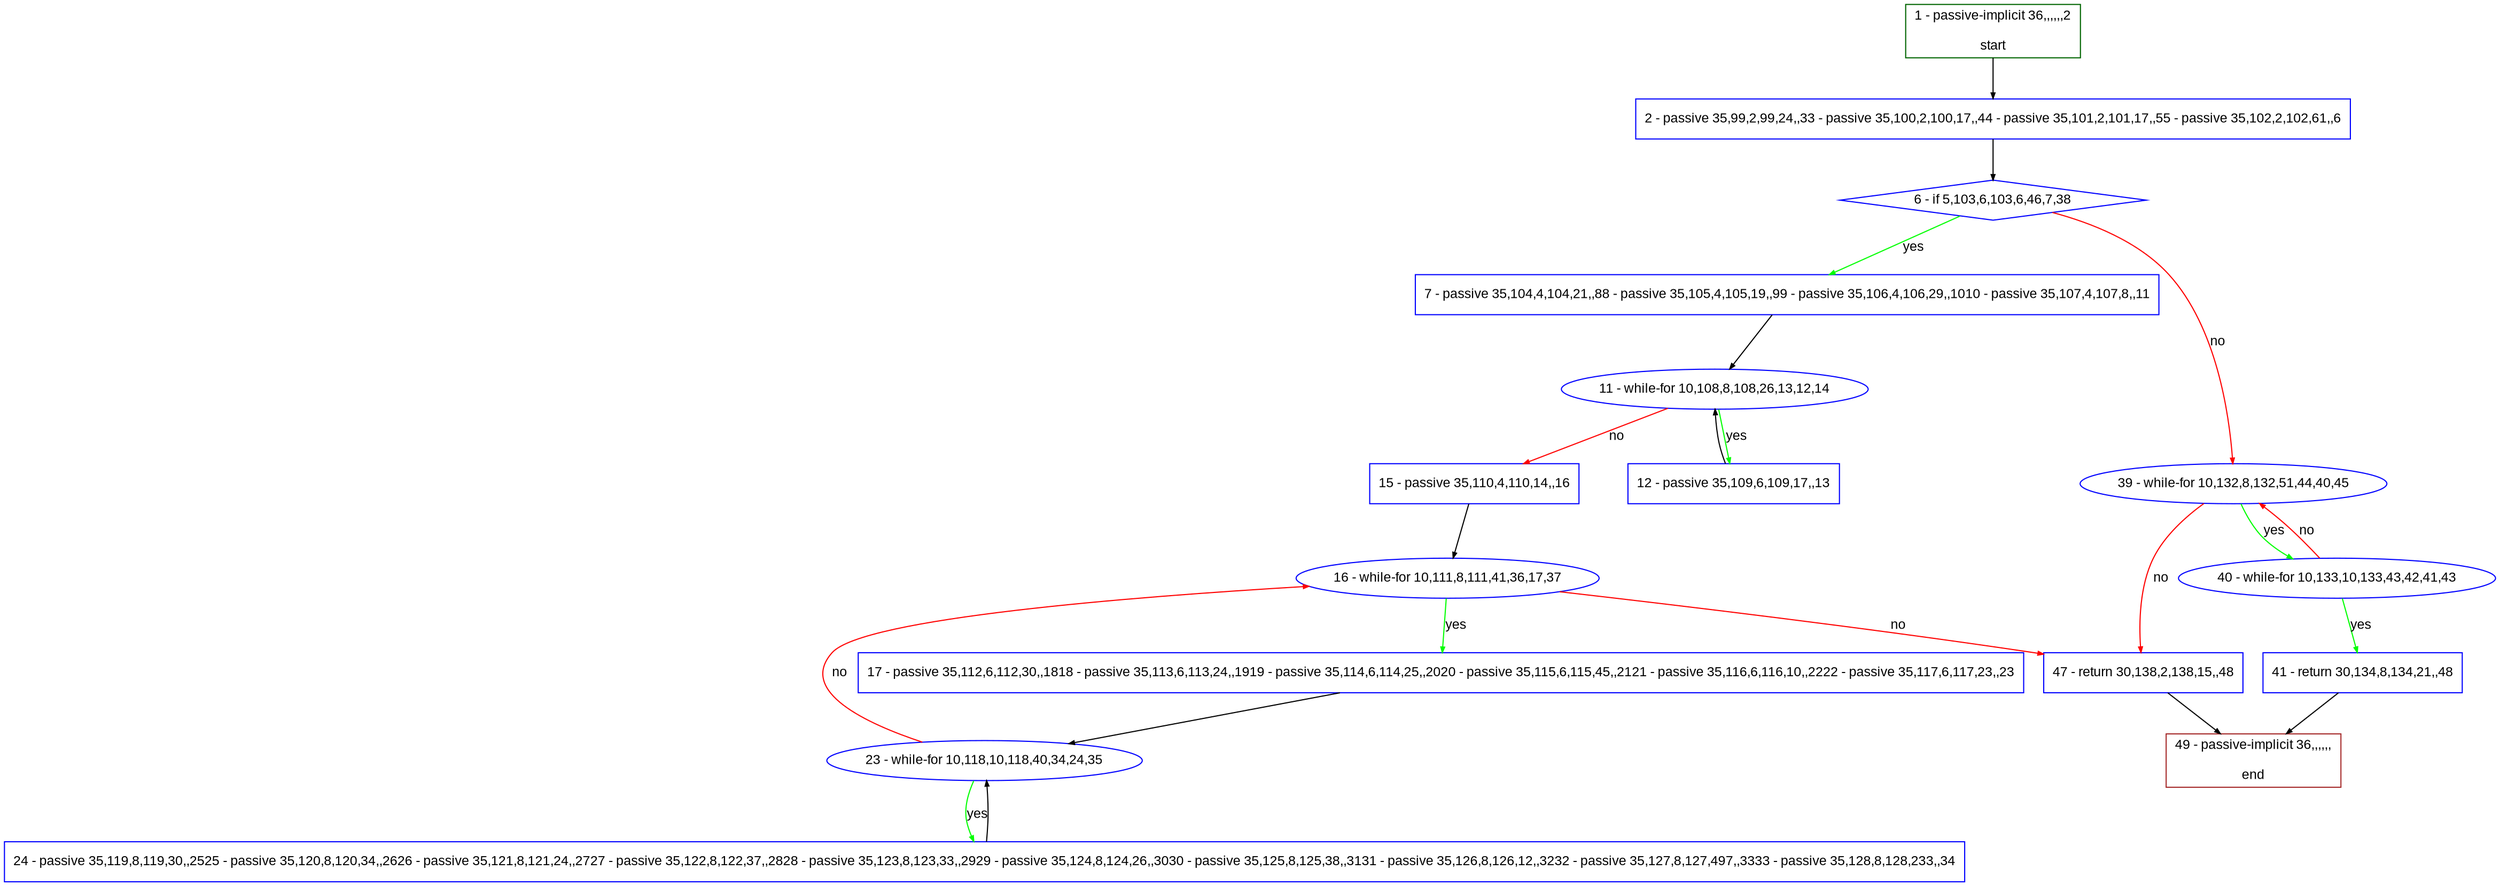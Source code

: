 digraph "" {
  graph [pack="true", label="", fontsize="12", packmode="clust", fontname="Arial", fillcolor="#FFFFCC", bgcolor="white", style="rounded,filled", compound="true"];
  node [node_initialized="no", label="", color="grey", fontsize="12", fillcolor="white", fontname="Arial", style="filled", shape="rectangle", compound="true", fixedsize="false"];
  edge [fontcolor="black", arrowhead="normal", arrowtail="none", arrowsize="0.5", ltail="", label="", color="black", fontsize="12", lhead="", fontname="Arial", dir="forward", compound="true"];
  __N1 [label="2 - passive 35,99,2,99,24,,33 - passive 35,100,2,100,17,,44 - passive 35,101,2,101,17,,55 - passive 35,102,2,102,61,,6", color="#0000ff", fillcolor="#ffffff", style="filled", shape="box"];
  __N2 [label="1 - passive-implicit 36,,,,,,2\n\nstart", color="#006400", fillcolor="#ffffff", style="filled", shape="box"];
  __N3 [label="6 - if 5,103,6,103,6,46,7,38", color="#0000ff", fillcolor="#ffffff", style="filled", shape="diamond"];
  __N4 [label="7 - passive 35,104,4,104,21,,88 - passive 35,105,4,105,19,,99 - passive 35,106,4,106,29,,1010 - passive 35,107,4,107,8,,11", color="#0000ff", fillcolor="#ffffff", style="filled", shape="box"];
  __N5 [label="39 - while-for 10,132,8,132,51,44,40,45", color="#0000ff", fillcolor="#ffffff", style="filled", shape="oval"];
  __N6 [label="11 - while-for 10,108,8,108,26,13,12,14", color="#0000ff", fillcolor="#ffffff", style="filled", shape="oval"];
  __N7 [label="12 - passive 35,109,6,109,17,,13", color="#0000ff", fillcolor="#ffffff", style="filled", shape="box"];
  __N8 [label="15 - passive 35,110,4,110,14,,16", color="#0000ff", fillcolor="#ffffff", style="filled", shape="box"];
  __N9 [label="16 - while-for 10,111,8,111,41,36,17,37", color="#0000ff", fillcolor="#ffffff", style="filled", shape="oval"];
  __N10 [label="17 - passive 35,112,6,112,30,,1818 - passive 35,113,6,113,24,,1919 - passive 35,114,6,114,25,,2020 - passive 35,115,6,115,45,,2121 - passive 35,116,6,116,10,,2222 - passive 35,117,6,117,23,,23", color="#0000ff", fillcolor="#ffffff", style="filled", shape="box"];
  __N11 [label="47 - return 30,138,2,138,15,,48", color="#0000ff", fillcolor="#ffffff", style="filled", shape="box"];
  __N12 [label="23 - while-for 10,118,10,118,40,34,24,35", color="#0000ff", fillcolor="#ffffff", style="filled", shape="oval"];
  __N13 [label="24 - passive 35,119,8,119,30,,2525 - passive 35,120,8,120,34,,2626 - passive 35,121,8,121,24,,2727 - passive 35,122,8,122,37,,2828 - passive 35,123,8,123,33,,2929 - passive 35,124,8,124,26,,3030 - passive 35,125,8,125,38,,3131 - passive 35,126,8,126,12,,3232 - passive 35,127,8,127,497,,3333 - passive 35,128,8,128,233,,34", color="#0000ff", fillcolor="#ffffff", style="filled", shape="box"];
  __N14 [label="40 - while-for 10,133,10,133,43,42,41,43", color="#0000ff", fillcolor="#ffffff", style="filled", shape="oval"];
  __N15 [label="41 - return 30,134,8,134,21,,48", color="#0000ff", fillcolor="#ffffff", style="filled", shape="box"];
  __N16 [label="49 - passive-implicit 36,,,,,,\n\nend", color="#a52a2a", fillcolor="#ffffff", style="filled", shape="box"];
  __N2 -> __N1 [arrowhead="normal", arrowtail="none", color="#000000", label="", dir="forward"];
  __N1 -> __N3 [arrowhead="normal", arrowtail="none", color="#000000", label="", dir="forward"];
  __N3 -> __N4 [arrowhead="normal", arrowtail="none", color="#00ff00", label="yes", dir="forward"];
  __N3 -> __N5 [arrowhead="normal", arrowtail="none", color="#ff0000", label="no", dir="forward"];
  __N4 -> __N6 [arrowhead="normal", arrowtail="none", color="#000000", label="", dir="forward"];
  __N6 -> __N7 [arrowhead="normal", arrowtail="none", color="#00ff00", label="yes", dir="forward"];
  __N7 -> __N6 [arrowhead="normal", arrowtail="none", color="#000000", label="", dir="forward"];
  __N6 -> __N8 [arrowhead="normal", arrowtail="none", color="#ff0000", label="no", dir="forward"];
  __N8 -> __N9 [arrowhead="normal", arrowtail="none", color="#000000", label="", dir="forward"];
  __N9 -> __N10 [arrowhead="normal", arrowtail="none", color="#00ff00", label="yes", dir="forward"];
  __N9 -> __N11 [arrowhead="normal", arrowtail="none", color="#ff0000", label="no", dir="forward"];
  __N10 -> __N12 [arrowhead="normal", arrowtail="none", color="#000000", label="", dir="forward"];
  __N12 -> __N9 [arrowhead="normal", arrowtail="none", color="#ff0000", label="no", dir="forward"];
  __N12 -> __N13 [arrowhead="normal", arrowtail="none", color="#00ff00", label="yes", dir="forward"];
  __N13 -> __N12 [arrowhead="normal", arrowtail="none", color="#000000", label="", dir="forward"];
  __N5 -> __N14 [arrowhead="normal", arrowtail="none", color="#00ff00", label="yes", dir="forward"];
  __N14 -> __N5 [arrowhead="normal", arrowtail="none", color="#ff0000", label="no", dir="forward"];
  __N5 -> __N11 [arrowhead="normal", arrowtail="none", color="#ff0000", label="no", dir="forward"];
  __N14 -> __N15 [arrowhead="normal", arrowtail="none", color="#00ff00", label="yes", dir="forward"];
  __N15 -> __N16 [arrowhead="normal", arrowtail="none", color="#000000", label="", dir="forward"];
  __N11 -> __N16 [arrowhead="normal", arrowtail="none", color="#000000", label="", dir="forward"];
}
